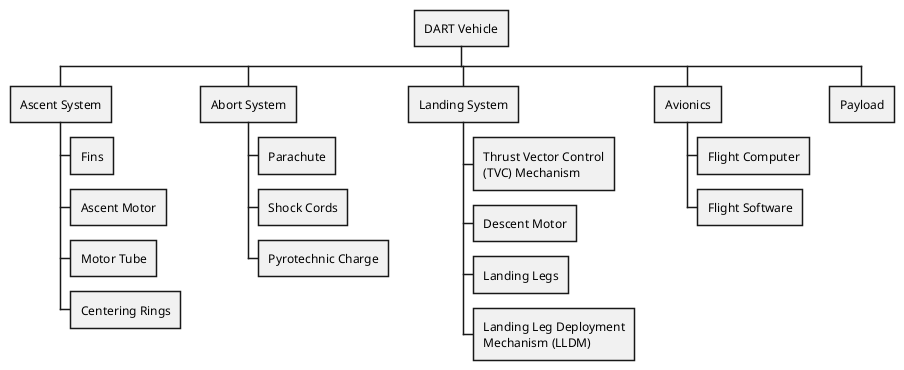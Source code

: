 @startwbs system_hierarchy
* DART Vehicle

** Ascent System
*** Fins
*** Ascent Motor
*** Motor Tube
*** Centering Rings

** Abort System
*** Parachute
*** Shock Cords
*** Pyrotechnic Charge

** Landing System
***:Thrust Vector Control
(TVC) Mechanism;
*** Descent Motor
*** Landing Legs
***:Landing Leg Deployment
Mechanism (LLDM);

** Avionics
*** Flight Computer
*** Flight Software

** Payload
@endwbs